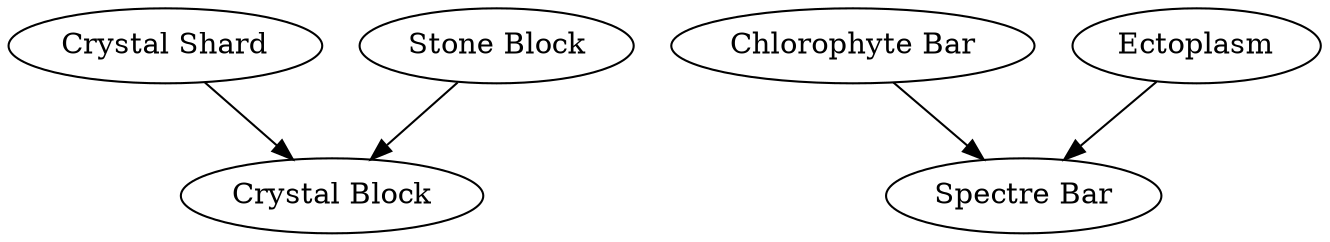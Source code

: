 digraph G {
  "Crystal Shard" -> "Crystal Block" [color="black"];
  "Stone Block" -> "Crystal Block" [color="black"];
  "Chlorophyte Bar" -> "Spectre Bar" [color="black"];
  "Ectoplasm" -> "Spectre Bar" [color="black"];
}

